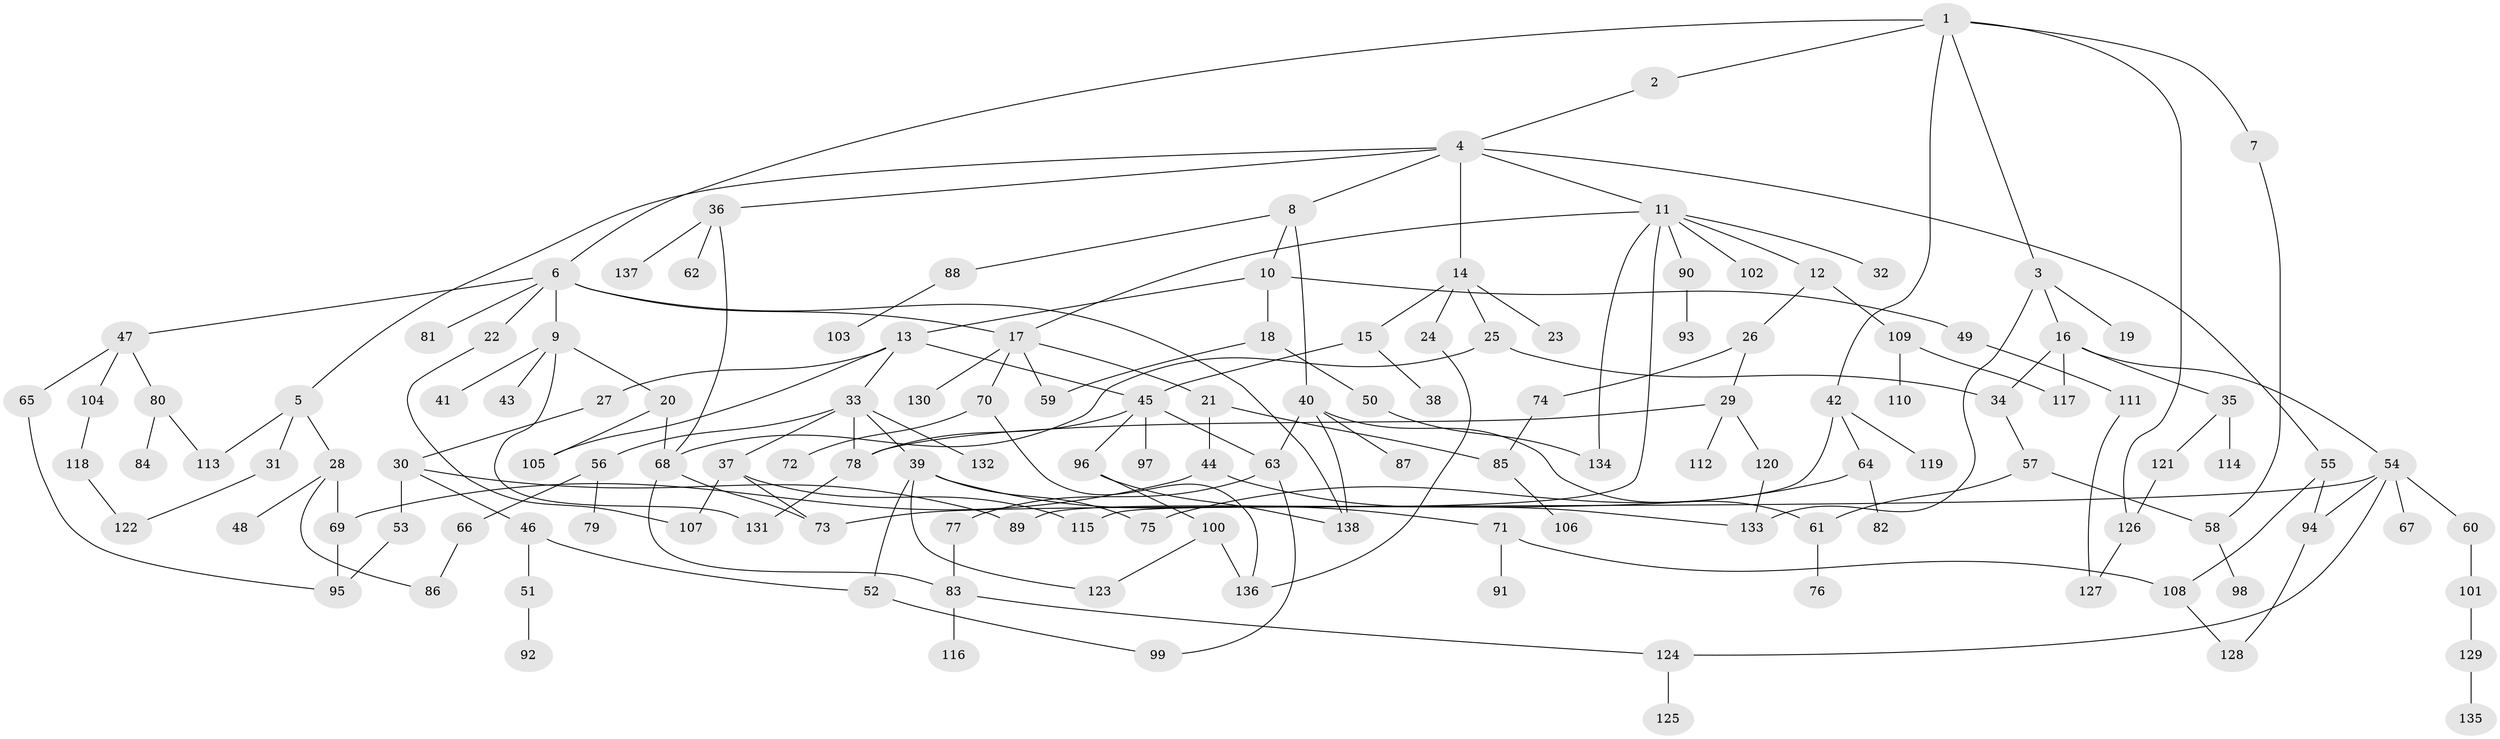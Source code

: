 // coarse degree distribution, {11: 0.010869565217391304, 2: 0.29347826086956524, 4: 0.10869565217391304, 9: 0.010869565217391304, 6: 0.06521739130434782, 8: 0.010869565217391304, 3: 0.16304347826086957, 5: 0.07608695652173914, 7: 0.010869565217391304, 1: 0.25}
// Generated by graph-tools (version 1.1) at 2025/41/03/06/25 10:41:29]
// undirected, 138 vertices, 181 edges
graph export_dot {
graph [start="1"]
  node [color=gray90,style=filled];
  1;
  2;
  3;
  4;
  5;
  6;
  7;
  8;
  9;
  10;
  11;
  12;
  13;
  14;
  15;
  16;
  17;
  18;
  19;
  20;
  21;
  22;
  23;
  24;
  25;
  26;
  27;
  28;
  29;
  30;
  31;
  32;
  33;
  34;
  35;
  36;
  37;
  38;
  39;
  40;
  41;
  42;
  43;
  44;
  45;
  46;
  47;
  48;
  49;
  50;
  51;
  52;
  53;
  54;
  55;
  56;
  57;
  58;
  59;
  60;
  61;
  62;
  63;
  64;
  65;
  66;
  67;
  68;
  69;
  70;
  71;
  72;
  73;
  74;
  75;
  76;
  77;
  78;
  79;
  80;
  81;
  82;
  83;
  84;
  85;
  86;
  87;
  88;
  89;
  90;
  91;
  92;
  93;
  94;
  95;
  96;
  97;
  98;
  99;
  100;
  101;
  102;
  103;
  104;
  105;
  106;
  107;
  108;
  109;
  110;
  111;
  112;
  113;
  114;
  115;
  116;
  117;
  118;
  119;
  120;
  121;
  122;
  123;
  124;
  125;
  126;
  127;
  128;
  129;
  130;
  131;
  132;
  133;
  134;
  135;
  136;
  137;
  138;
  1 -- 2;
  1 -- 3;
  1 -- 6;
  1 -- 7;
  1 -- 42;
  1 -- 126;
  2 -- 4;
  3 -- 16;
  3 -- 19;
  3 -- 133;
  4 -- 5;
  4 -- 8;
  4 -- 11;
  4 -- 14;
  4 -- 36;
  4 -- 55;
  5 -- 28;
  5 -- 31;
  5 -- 113;
  6 -- 9;
  6 -- 17;
  6 -- 22;
  6 -- 47;
  6 -- 81;
  6 -- 138;
  7 -- 58;
  8 -- 10;
  8 -- 40;
  8 -- 88;
  9 -- 20;
  9 -- 41;
  9 -- 43;
  9 -- 131;
  10 -- 13;
  10 -- 18;
  10 -- 49;
  11 -- 12;
  11 -- 32;
  11 -- 90;
  11 -- 102;
  11 -- 115;
  11 -- 134;
  11 -- 17;
  12 -- 26;
  12 -- 109;
  13 -- 27;
  13 -- 33;
  13 -- 45;
  13 -- 105;
  14 -- 15;
  14 -- 23;
  14 -- 24;
  14 -- 25;
  15 -- 38;
  15 -- 45;
  16 -- 35;
  16 -- 54;
  16 -- 117;
  16 -- 34;
  17 -- 21;
  17 -- 59;
  17 -- 70;
  17 -- 130;
  18 -- 50;
  18 -- 59;
  20 -- 105;
  20 -- 68;
  21 -- 44;
  21 -- 85;
  22 -- 107;
  24 -- 136;
  25 -- 34;
  25 -- 68;
  26 -- 29;
  26 -- 74;
  27 -- 30;
  28 -- 48;
  28 -- 69;
  28 -- 86;
  29 -- 112;
  29 -- 120;
  29 -- 78;
  30 -- 46;
  30 -- 53;
  30 -- 89;
  31 -- 122;
  33 -- 37;
  33 -- 39;
  33 -- 56;
  33 -- 78;
  33 -- 132;
  34 -- 57;
  35 -- 114;
  35 -- 121;
  36 -- 62;
  36 -- 137;
  36 -- 68;
  37 -- 107;
  37 -- 115;
  37 -- 73;
  39 -- 52;
  39 -- 71;
  39 -- 75;
  39 -- 123;
  40 -- 61;
  40 -- 63;
  40 -- 87;
  40 -- 138;
  42 -- 64;
  42 -- 119;
  42 -- 89;
  44 -- 69;
  44 -- 133;
  45 -- 96;
  45 -- 97;
  45 -- 78;
  45 -- 63;
  46 -- 51;
  46 -- 52;
  47 -- 65;
  47 -- 80;
  47 -- 104;
  49 -- 111;
  50 -- 134;
  51 -- 92;
  52 -- 99;
  53 -- 95;
  54 -- 60;
  54 -- 67;
  54 -- 94;
  54 -- 73;
  54 -- 124;
  55 -- 94;
  55 -- 108;
  56 -- 66;
  56 -- 79;
  57 -- 58;
  57 -- 61;
  58 -- 98;
  60 -- 101;
  61 -- 76;
  63 -- 77;
  63 -- 99;
  64 -- 82;
  64 -- 75;
  65 -- 95;
  66 -- 86;
  68 -- 73;
  68 -- 83;
  69 -- 95;
  70 -- 72;
  70 -- 136;
  71 -- 91;
  71 -- 108;
  74 -- 85;
  77 -- 83;
  78 -- 131;
  80 -- 84;
  80 -- 113;
  83 -- 116;
  83 -- 124;
  85 -- 106;
  88 -- 103;
  90 -- 93;
  94 -- 128;
  96 -- 100;
  96 -- 138;
  100 -- 123;
  100 -- 136;
  101 -- 129;
  104 -- 118;
  108 -- 128;
  109 -- 110;
  109 -- 117;
  111 -- 127;
  118 -- 122;
  120 -- 133;
  121 -- 126;
  124 -- 125;
  126 -- 127;
  129 -- 135;
}
